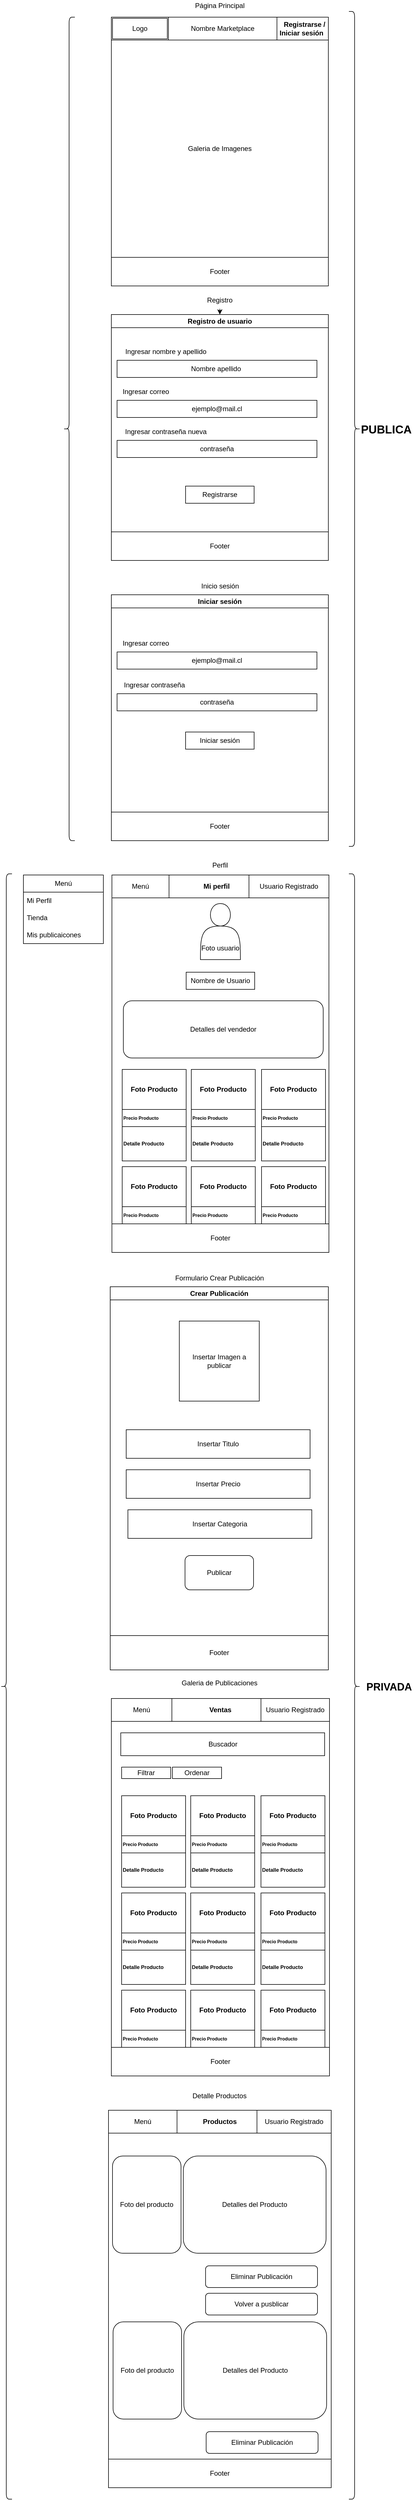 <mxfile version="24.8.9">
  <diagram name="Página-1" id="coxpb1H5rsoyeDELYJOQ">
    <mxGraphModel dx="1500" dy="773" grid="1" gridSize="10" guides="1" tooltips="1" connect="1" arrows="1" fold="1" page="1" pageScale="1" pageWidth="827" pageHeight="1169" math="0" shadow="0">
      <root>
        <mxCell id="0" />
        <mxCell id="1" parent="0" />
        <mxCell id="l4Ie5-A3Zb9upmFPH6ci-3" value="Registrarse /&amp;nbsp;&lt;div&gt;Iniciar sesión&amp;nbsp;&amp;nbsp;&lt;/div&gt;" style="swimlane;whiteSpace=wrap;html=1;startSize=40;align=right;" vertex="1" parent="1">
          <mxGeometry x="224" y="130" width="380" height="470" as="geometry">
            <mxRectangle x="70" y="120" width="100" height="30" as="alternateBounds" />
          </mxGeometry>
        </mxCell>
        <mxCell id="l4Ie5-A3Zb9upmFPH6ci-5" value="Logo" style="shape=ext;double=1;rounded=0;whiteSpace=wrap;html=1;" vertex="1" parent="l4Ie5-A3Zb9upmFPH6ci-3">
          <mxGeometry width="100" height="40" as="geometry" />
        </mxCell>
        <mxCell id="l4Ie5-A3Zb9upmFPH6ci-6" value="Nombre Marketplace" style="rounded=0;whiteSpace=wrap;html=1;" vertex="1" parent="l4Ie5-A3Zb9upmFPH6ci-3">
          <mxGeometry x="100" width="190" height="40" as="geometry" />
        </mxCell>
        <mxCell id="l4Ie5-A3Zb9upmFPH6ci-7" value="Footer" style="rounded=0;whiteSpace=wrap;html=1;" vertex="1" parent="l4Ie5-A3Zb9upmFPH6ci-3">
          <mxGeometry y="420" width="380" height="50" as="geometry" />
        </mxCell>
        <mxCell id="l4Ie5-A3Zb9upmFPH6ci-8" value="Galeria de Imagenes" style="whiteSpace=wrap;html=1;aspect=fixed;" vertex="1" parent="l4Ie5-A3Zb9upmFPH6ci-3">
          <mxGeometry y="40" width="380" height="380" as="geometry" />
        </mxCell>
        <UserObject label="Página Principal" placeholders="1" name="Variable" id="l4Ie5-A3Zb9upmFPH6ci-4">
          <mxCell style="text;html=1;strokeColor=none;fillColor=none;align=center;verticalAlign=middle;whiteSpace=wrap;overflow=hidden;" vertex="1" parent="1">
            <mxGeometry x="309" y="100" width="210" height="20" as="geometry" />
          </mxCell>
        </UserObject>
        <mxCell id="l4Ie5-A3Zb9upmFPH6ci-24" style="edgeStyle=orthogonalEdgeStyle;rounded=0;orthogonalLoop=1;jettySize=auto;html=1;exitX=0.5;exitY=1;exitDx=0;exitDy=0;entryX=0.5;entryY=0;entryDx=0;entryDy=0;" edge="1" parent="1" source="l4Ie5-A3Zb9upmFPH6ci-9" target="l4Ie5-A3Zb9upmFPH6ci-10">
          <mxGeometry relative="1" as="geometry" />
        </mxCell>
        <mxCell id="l4Ie5-A3Zb9upmFPH6ci-9" value="Registro" style="text;html=1;align=center;verticalAlign=middle;whiteSpace=wrap;rounded=0;" vertex="1" parent="1">
          <mxGeometry x="384" y="610" width="60" height="30" as="geometry" />
        </mxCell>
        <mxCell id="l4Ie5-A3Zb9upmFPH6ci-10" value="Registro de usuario" style="swimlane;whiteSpace=wrap;html=1;" vertex="1" parent="1">
          <mxGeometry x="224" y="650" width="380" height="430" as="geometry" />
        </mxCell>
        <mxCell id="l4Ie5-A3Zb9upmFPH6ci-11" value="ejemplo@mail.cl" style="rounded=0;whiteSpace=wrap;html=1;" vertex="1" parent="l4Ie5-A3Zb9upmFPH6ci-10">
          <mxGeometry x="10" y="150" width="350" height="30" as="geometry" />
        </mxCell>
        <mxCell id="l4Ie5-A3Zb9upmFPH6ci-12" value="Footer" style="rounded=0;whiteSpace=wrap;html=1;" vertex="1" parent="l4Ie5-A3Zb9upmFPH6ci-10">
          <mxGeometry y="380" width="380" height="50" as="geometry" />
        </mxCell>
        <mxCell id="l4Ie5-A3Zb9upmFPH6ci-13" value="Ingresar correo" style="text;html=1;align=center;verticalAlign=middle;resizable=0;points=[];autosize=1;strokeColor=none;fillColor=none;" vertex="1" parent="l4Ie5-A3Zb9upmFPH6ci-10">
          <mxGeometry x="10" y="120" width="100" height="30" as="geometry" />
        </mxCell>
        <mxCell id="l4Ie5-A3Zb9upmFPH6ci-14" value="Ingresar contraseña nueva" style="text;html=1;align=center;verticalAlign=middle;resizable=0;points=[];autosize=1;strokeColor=none;fillColor=none;" vertex="1" parent="l4Ie5-A3Zb9upmFPH6ci-10">
          <mxGeometry x="10" y="190" width="170" height="30" as="geometry" />
        </mxCell>
        <mxCell id="l4Ie5-A3Zb9upmFPH6ci-16" value="contraseña" style="rounded=0;whiteSpace=wrap;html=1;" vertex="1" parent="l4Ie5-A3Zb9upmFPH6ci-10">
          <mxGeometry x="10" y="220" width="350" height="30" as="geometry" />
        </mxCell>
        <mxCell id="l4Ie5-A3Zb9upmFPH6ci-17" value="Nombre apellido&amp;nbsp;" style="rounded=0;whiteSpace=wrap;html=1;" vertex="1" parent="l4Ie5-A3Zb9upmFPH6ci-10">
          <mxGeometry x="10" y="80" width="350" height="30" as="geometry" />
        </mxCell>
        <mxCell id="l4Ie5-A3Zb9upmFPH6ci-18" value="Ingresar nombre y apellido" style="text;html=1;align=center;verticalAlign=middle;resizable=0;points=[];autosize=1;strokeColor=none;fillColor=none;" vertex="1" parent="l4Ie5-A3Zb9upmFPH6ci-10">
          <mxGeometry x="10" y="50" width="170" height="30" as="geometry" />
        </mxCell>
        <mxCell id="l4Ie5-A3Zb9upmFPH6ci-19" value="Registrarse" style="rounded=0;whiteSpace=wrap;html=1;" vertex="1" parent="l4Ie5-A3Zb9upmFPH6ci-10">
          <mxGeometry x="130" y="300" width="120" height="30" as="geometry" />
        </mxCell>
        <mxCell id="l4Ie5-A3Zb9upmFPH6ci-26" value="Iniciar sesión" style="swimlane;whiteSpace=wrap;html=1;" vertex="1" parent="1">
          <mxGeometry x="224" y="1140" width="380" height="430" as="geometry" />
        </mxCell>
        <mxCell id="l4Ie5-A3Zb9upmFPH6ci-27" value="ejemplo@mail.cl" style="rounded=0;whiteSpace=wrap;html=1;" vertex="1" parent="l4Ie5-A3Zb9upmFPH6ci-26">
          <mxGeometry x="10" y="100" width="350" height="30" as="geometry" />
        </mxCell>
        <mxCell id="l4Ie5-A3Zb9upmFPH6ci-28" value="Footer" style="rounded=0;whiteSpace=wrap;html=1;" vertex="1" parent="l4Ie5-A3Zb9upmFPH6ci-26">
          <mxGeometry y="380" width="380" height="50" as="geometry" />
        </mxCell>
        <mxCell id="l4Ie5-A3Zb9upmFPH6ci-29" value="Ingresar correo" style="text;html=1;align=center;verticalAlign=middle;resizable=0;points=[];autosize=1;strokeColor=none;fillColor=none;" vertex="1" parent="l4Ie5-A3Zb9upmFPH6ci-26">
          <mxGeometry x="10" y="70" width="100" height="30" as="geometry" />
        </mxCell>
        <mxCell id="l4Ie5-A3Zb9upmFPH6ci-30" value="Ingresar contraseña" style="text;html=1;align=center;verticalAlign=middle;resizable=0;points=[];autosize=1;strokeColor=none;fillColor=none;" vertex="1" parent="l4Ie5-A3Zb9upmFPH6ci-26">
          <mxGeometry x="10" y="143" width="130" height="30" as="geometry" />
        </mxCell>
        <mxCell id="l4Ie5-A3Zb9upmFPH6ci-31" value="contraseña" style="rounded=0;whiteSpace=wrap;html=1;" vertex="1" parent="l4Ie5-A3Zb9upmFPH6ci-26">
          <mxGeometry x="10" y="173" width="350" height="30" as="geometry" />
        </mxCell>
        <mxCell id="l4Ie5-A3Zb9upmFPH6ci-34" value="Iniciar sesión" style="rounded=0;whiteSpace=wrap;html=1;" vertex="1" parent="l4Ie5-A3Zb9upmFPH6ci-26">
          <mxGeometry x="130" y="240" width="120" height="30" as="geometry" />
        </mxCell>
        <mxCell id="l4Ie5-A3Zb9upmFPH6ci-35" value="Inicio sesión" style="text;html=1;align=center;verticalAlign=middle;resizable=0;points=[];autosize=1;strokeColor=none;fillColor=none;" vertex="1" parent="1">
          <mxGeometry x="369" y="1110" width="90" height="30" as="geometry" />
        </mxCell>
        <mxCell id="l4Ie5-A3Zb9upmFPH6ci-43" value="Mi perfil&amp;nbsp; &amp;nbsp;&amp;nbsp;" style="swimlane;whiteSpace=wrap;html=1;startSize=40;" vertex="1" parent="1">
          <mxGeometry x="225" y="1630" width="380" height="660" as="geometry" />
        </mxCell>
        <mxCell id="l4Ie5-A3Zb9upmFPH6ci-45" value="Footer" style="rounded=0;whiteSpace=wrap;html=1;" vertex="1" parent="l4Ie5-A3Zb9upmFPH6ci-43">
          <mxGeometry y="610" width="380" height="50" as="geometry" />
        </mxCell>
        <mxCell id="l4Ie5-A3Zb9upmFPH6ci-51" value="Nombre de Usuario" style="rounded=0;whiteSpace=wrap;html=1;" vertex="1" parent="l4Ie5-A3Zb9upmFPH6ci-43">
          <mxGeometry x="130" y="170" width="120" height="30" as="geometry" />
        </mxCell>
        <mxCell id="l4Ie5-A3Zb9upmFPH6ci-52" value="&lt;h1 style=&quot;margin-top: 0px;&quot;&gt;&lt;br&gt;&lt;/h1&gt;&lt;p&gt;&lt;br&gt;&lt;/p&gt;" style="text;html=1;whiteSpace=wrap;overflow=hidden;rounded=0;" vertex="1" parent="l4Ie5-A3Zb9upmFPH6ci-43">
          <mxGeometry x="16" y="200" width="364" height="120" as="geometry" />
        </mxCell>
        <mxCell id="l4Ie5-A3Zb9upmFPH6ci-53" value="Detalles del vendedor" style="rounded=1;whiteSpace=wrap;html=1;" vertex="1" parent="l4Ie5-A3Zb9upmFPH6ci-43">
          <mxGeometry x="20" y="220" width="350" height="100" as="geometry" />
        </mxCell>
        <mxCell id="l4Ie5-A3Zb9upmFPH6ci-54" value="&lt;div&gt;&lt;br&gt;&lt;/div&gt;&lt;div&gt;&lt;br&gt;&lt;/div&gt;&lt;div&gt;&lt;br&gt;&lt;/div&gt;&lt;div&gt;&lt;br&gt;&lt;/div&gt;Foto usuario" style="shape=actor;whiteSpace=wrap;html=1;" vertex="1" parent="l4Ie5-A3Zb9upmFPH6ci-43">
          <mxGeometry x="155" y="50" width="70" height="98" as="geometry" />
        </mxCell>
        <mxCell id="l4Ie5-A3Zb9upmFPH6ci-110" value="Foto Producto" style="swimlane;whiteSpace=wrap;html=1;startSize=70;align=center;" vertex="1" parent="l4Ie5-A3Zb9upmFPH6ci-43">
          <mxGeometry x="262" y="340" width="112" height="160" as="geometry" />
        </mxCell>
        <mxCell id="l4Ie5-A3Zb9upmFPH6ci-111" value="Precio Producto" style="whiteSpace=wrap;html=1;fontSize=8;align=left;fontStyle=1" vertex="1" parent="l4Ie5-A3Zb9upmFPH6ci-110">
          <mxGeometry y="70" width="112" height="30" as="geometry" />
        </mxCell>
        <mxCell id="l4Ie5-A3Zb9upmFPH6ci-112" value="Detalle Producto" style="whiteSpace=wrap;html=1;align=left;fontSize=9;fontStyle=1" vertex="1" parent="l4Ie5-A3Zb9upmFPH6ci-110">
          <mxGeometry y="100" width="112" height="60" as="geometry" />
        </mxCell>
        <mxCell id="l4Ie5-A3Zb9upmFPH6ci-113" value="Foto Producto" style="swimlane;whiteSpace=wrap;html=1;startSize=70;align=center;" vertex="1" parent="l4Ie5-A3Zb9upmFPH6ci-43">
          <mxGeometry x="139" y="340" width="112" height="160" as="geometry" />
        </mxCell>
        <mxCell id="l4Ie5-A3Zb9upmFPH6ci-114" value="Precio Producto" style="whiteSpace=wrap;html=1;fontSize=8;align=left;fontStyle=1" vertex="1" parent="l4Ie5-A3Zb9upmFPH6ci-113">
          <mxGeometry y="70" width="112" height="30" as="geometry" />
        </mxCell>
        <mxCell id="l4Ie5-A3Zb9upmFPH6ci-115" value="Detalle Producto" style="whiteSpace=wrap;html=1;align=left;fontSize=9;fontStyle=1" vertex="1" parent="l4Ie5-A3Zb9upmFPH6ci-113">
          <mxGeometry y="100" width="112" height="60" as="geometry" />
        </mxCell>
        <mxCell id="l4Ie5-A3Zb9upmFPH6ci-116" value="Foto Producto" style="swimlane;whiteSpace=wrap;html=1;startSize=70;align=center;" vertex="1" parent="l4Ie5-A3Zb9upmFPH6ci-43">
          <mxGeometry x="18" y="340" width="112" height="160" as="geometry" />
        </mxCell>
        <mxCell id="l4Ie5-A3Zb9upmFPH6ci-117" value="Precio Producto" style="whiteSpace=wrap;html=1;fontSize=8;align=left;fontStyle=1" vertex="1" parent="l4Ie5-A3Zb9upmFPH6ci-116">
          <mxGeometry y="70" width="112" height="30" as="geometry" />
        </mxCell>
        <mxCell id="l4Ie5-A3Zb9upmFPH6ci-118" value="Detalle Producto" style="whiteSpace=wrap;html=1;align=left;fontSize=9;fontStyle=1" vertex="1" parent="l4Ie5-A3Zb9upmFPH6ci-116">
          <mxGeometry y="100" width="112" height="60" as="geometry" />
        </mxCell>
        <mxCell id="l4Ie5-A3Zb9upmFPH6ci-123" value="" style="group" vertex="1" connectable="0" parent="l4Ie5-A3Zb9upmFPH6ci-43">
          <mxGeometry x="18" y="510" width="112" height="100" as="geometry" />
        </mxCell>
        <mxCell id="l4Ie5-A3Zb9upmFPH6ci-119" value="Foto Producto" style="swimlane;whiteSpace=wrap;html=1;startSize=70;align=center;" vertex="1" parent="l4Ie5-A3Zb9upmFPH6ci-123">
          <mxGeometry width="112" height="70" as="geometry" />
        </mxCell>
        <mxCell id="l4Ie5-A3Zb9upmFPH6ci-122" value="Precio Producto" style="whiteSpace=wrap;html=1;fontSize=8;align=left;fontStyle=1" vertex="1" parent="l4Ie5-A3Zb9upmFPH6ci-123">
          <mxGeometry y="70" width="112" height="30" as="geometry" />
        </mxCell>
        <mxCell id="l4Ie5-A3Zb9upmFPH6ci-124" value="" style="group" vertex="1" connectable="0" parent="l4Ie5-A3Zb9upmFPH6ci-43">
          <mxGeometry x="139" y="510" width="112" height="100" as="geometry" />
        </mxCell>
        <mxCell id="l4Ie5-A3Zb9upmFPH6ci-125" value="Foto Producto" style="swimlane;whiteSpace=wrap;html=1;startSize=70;align=center;" vertex="1" parent="l4Ie5-A3Zb9upmFPH6ci-124">
          <mxGeometry width="112" height="70" as="geometry" />
        </mxCell>
        <mxCell id="l4Ie5-A3Zb9upmFPH6ci-126" value="Precio Producto" style="whiteSpace=wrap;html=1;fontSize=8;align=left;fontStyle=1" vertex="1" parent="l4Ie5-A3Zb9upmFPH6ci-124">
          <mxGeometry y="70" width="112" height="30" as="geometry" />
        </mxCell>
        <mxCell id="l4Ie5-A3Zb9upmFPH6ci-127" value="" style="group" vertex="1" connectable="0" parent="l4Ie5-A3Zb9upmFPH6ci-43">
          <mxGeometry x="262" y="510" width="112" height="100" as="geometry" />
        </mxCell>
        <mxCell id="l4Ie5-A3Zb9upmFPH6ci-128" value="Foto Producto" style="swimlane;whiteSpace=wrap;html=1;startSize=70;align=center;" vertex="1" parent="l4Ie5-A3Zb9upmFPH6ci-127">
          <mxGeometry width="112" height="70" as="geometry" />
        </mxCell>
        <mxCell id="l4Ie5-A3Zb9upmFPH6ci-129" value="Precio Producto" style="whiteSpace=wrap;html=1;fontSize=8;align=left;fontStyle=1" vertex="1" parent="l4Ie5-A3Zb9upmFPH6ci-127">
          <mxGeometry y="70" width="112" height="30" as="geometry" />
        </mxCell>
        <mxCell id="l4Ie5-A3Zb9upmFPH6ci-204" value="Usuario Registrado" style="rounded=0;whiteSpace=wrap;html=1;" vertex="1" parent="l4Ie5-A3Zb9upmFPH6ci-43">
          <mxGeometry x="240" width="140" height="40" as="geometry" />
        </mxCell>
        <mxCell id="l4Ie5-A3Zb9upmFPH6ci-205" value="Menú" style="rounded=0;whiteSpace=wrap;html=1;" vertex="1" parent="l4Ie5-A3Zb9upmFPH6ci-43">
          <mxGeometry width="100" height="40" as="geometry" />
        </mxCell>
        <mxCell id="l4Ie5-A3Zb9upmFPH6ci-130" value="Perfil" style="text;html=1;align=center;verticalAlign=middle;resizable=0;points=[];autosize=1;strokeColor=none;fillColor=none;" vertex="1" parent="1">
          <mxGeometry x="389" y="1598" width="50" height="30" as="geometry" />
        </mxCell>
        <mxCell id="l4Ie5-A3Zb9upmFPH6ci-131" value="Crear Publicación" style="swimlane;whiteSpace=wrap;html=1;" vertex="1" parent="1">
          <mxGeometry x="222" y="2350" width="382" height="670" as="geometry" />
        </mxCell>
        <mxCell id="l4Ie5-A3Zb9upmFPH6ci-132" value="Footer" style="rounded=0;whiteSpace=wrap;html=1;" vertex="1" parent="l4Ie5-A3Zb9upmFPH6ci-131">
          <mxGeometry y="610" width="382" height="60" as="geometry" />
        </mxCell>
        <mxCell id="l4Ie5-A3Zb9upmFPH6ci-160" value="Insertar Imagen a publicar" style="whiteSpace=wrap;html=1;aspect=fixed;" vertex="1" parent="l4Ie5-A3Zb9upmFPH6ci-131">
          <mxGeometry x="121" y="60" width="140" height="140" as="geometry" />
        </mxCell>
        <mxCell id="l4Ie5-A3Zb9upmFPH6ci-161" value="Insertar Titulo" style="rounded=0;whiteSpace=wrap;html=1;" vertex="1" parent="l4Ie5-A3Zb9upmFPH6ci-131">
          <mxGeometry x="28" y="250" width="322" height="50" as="geometry" />
        </mxCell>
        <mxCell id="l4Ie5-A3Zb9upmFPH6ci-167" value="Insertar Precio" style="rounded=0;whiteSpace=wrap;html=1;" vertex="1" parent="l4Ie5-A3Zb9upmFPH6ci-131">
          <mxGeometry x="28" y="320" width="322" height="50" as="geometry" />
        </mxCell>
        <mxCell id="l4Ie5-A3Zb9upmFPH6ci-168" value="Insertar Categoria" style="rounded=0;whiteSpace=wrap;html=1;" vertex="1" parent="l4Ie5-A3Zb9upmFPH6ci-131">
          <mxGeometry x="31" y="390" width="322" height="50" as="geometry" />
        </mxCell>
        <mxCell id="l4Ie5-A3Zb9upmFPH6ci-169" value="Publicar" style="rounded=1;whiteSpace=wrap;html=1;" vertex="1" parent="l4Ie5-A3Zb9upmFPH6ci-131">
          <mxGeometry x="131" y="470" width="120" height="60" as="geometry" />
        </mxCell>
        <mxCell id="l4Ie5-A3Zb9upmFPH6ci-156" value="Formulario Crear Publicación" style="text;html=1;align=center;verticalAlign=middle;resizable=0;points=[];autosize=1;strokeColor=none;fillColor=none;" vertex="1" parent="1">
          <mxGeometry x="323" y="2320" width="180" height="30" as="geometry" />
        </mxCell>
        <mxCell id="l4Ie5-A3Zb9upmFPH6ci-170" value="Ventas" style="swimlane;whiteSpace=wrap;html=1;startSize=40;" vertex="1" parent="1">
          <mxGeometry x="224" y="3070" width="382" height="660" as="geometry" />
        </mxCell>
        <mxCell id="l4Ie5-A3Zb9upmFPH6ci-171" value="Footer" style="rounded=0;whiteSpace=wrap;html=1;" vertex="1" parent="l4Ie5-A3Zb9upmFPH6ci-170">
          <mxGeometry y="610" width="382" height="50" as="geometry" />
        </mxCell>
        <mxCell id="l4Ie5-A3Zb9upmFPH6ci-173" value="&lt;h1 style=&quot;margin-top: 0px;&quot;&gt;&lt;br&gt;&lt;/h1&gt;&lt;p&gt;&lt;br&gt;&lt;/p&gt;" style="text;html=1;whiteSpace=wrap;overflow=hidden;rounded=0;" vertex="1" parent="l4Ie5-A3Zb9upmFPH6ci-170">
          <mxGeometry x="16" y="200" width="364" height="120" as="geometry" />
        </mxCell>
        <mxCell id="l4Ie5-A3Zb9upmFPH6ci-176" value="Foto Producto" style="swimlane;whiteSpace=wrap;html=1;startSize=70;align=center;" vertex="1" parent="l4Ie5-A3Zb9upmFPH6ci-170">
          <mxGeometry x="262" y="340" width="112" height="160" as="geometry" />
        </mxCell>
        <mxCell id="l4Ie5-A3Zb9upmFPH6ci-177" value="Precio Producto" style="whiteSpace=wrap;html=1;fontSize=8;align=left;fontStyle=1" vertex="1" parent="l4Ie5-A3Zb9upmFPH6ci-176">
          <mxGeometry y="70" width="112" height="30" as="geometry" />
        </mxCell>
        <mxCell id="l4Ie5-A3Zb9upmFPH6ci-178" value="Detalle Producto" style="whiteSpace=wrap;html=1;align=left;fontSize=9;fontStyle=1" vertex="1" parent="l4Ie5-A3Zb9upmFPH6ci-176">
          <mxGeometry y="100" width="112" height="60" as="geometry" />
        </mxCell>
        <mxCell id="l4Ie5-A3Zb9upmFPH6ci-179" value="Foto Producto" style="swimlane;whiteSpace=wrap;html=1;startSize=70;align=center;" vertex="1" parent="l4Ie5-A3Zb9upmFPH6ci-170">
          <mxGeometry x="139" y="340" width="112" height="160" as="geometry" />
        </mxCell>
        <mxCell id="l4Ie5-A3Zb9upmFPH6ci-180" value="Precio Producto" style="whiteSpace=wrap;html=1;fontSize=8;align=left;fontStyle=1" vertex="1" parent="l4Ie5-A3Zb9upmFPH6ci-179">
          <mxGeometry y="70" width="112" height="30" as="geometry" />
        </mxCell>
        <mxCell id="l4Ie5-A3Zb9upmFPH6ci-181" value="Detalle Producto" style="whiteSpace=wrap;html=1;align=left;fontSize=9;fontStyle=1" vertex="1" parent="l4Ie5-A3Zb9upmFPH6ci-179">
          <mxGeometry y="100" width="112" height="60" as="geometry" />
        </mxCell>
        <mxCell id="l4Ie5-A3Zb9upmFPH6ci-182" value="Foto Producto" style="swimlane;whiteSpace=wrap;html=1;startSize=70;align=center;" vertex="1" parent="l4Ie5-A3Zb9upmFPH6ci-170">
          <mxGeometry x="18" y="340" width="112" height="160" as="geometry" />
        </mxCell>
        <mxCell id="l4Ie5-A3Zb9upmFPH6ci-183" value="Precio Producto" style="whiteSpace=wrap;html=1;fontSize=8;align=left;fontStyle=1" vertex="1" parent="l4Ie5-A3Zb9upmFPH6ci-182">
          <mxGeometry y="70" width="112" height="30" as="geometry" />
        </mxCell>
        <mxCell id="l4Ie5-A3Zb9upmFPH6ci-184" value="Detalle Producto" style="whiteSpace=wrap;html=1;align=left;fontSize=9;fontStyle=1" vertex="1" parent="l4Ie5-A3Zb9upmFPH6ci-182">
          <mxGeometry y="100" width="112" height="60" as="geometry" />
        </mxCell>
        <mxCell id="l4Ie5-A3Zb9upmFPH6ci-185" value="" style="group" vertex="1" connectable="0" parent="l4Ie5-A3Zb9upmFPH6ci-170">
          <mxGeometry x="18" y="510" width="112" height="100" as="geometry" />
        </mxCell>
        <mxCell id="l4Ie5-A3Zb9upmFPH6ci-186" value="Foto Producto" style="swimlane;whiteSpace=wrap;html=1;startSize=70;align=center;" vertex="1" parent="l4Ie5-A3Zb9upmFPH6ci-185">
          <mxGeometry width="112" height="70" as="geometry" />
        </mxCell>
        <mxCell id="l4Ie5-A3Zb9upmFPH6ci-187" value="Precio Producto" style="whiteSpace=wrap;html=1;fontSize=8;align=left;fontStyle=1" vertex="1" parent="l4Ie5-A3Zb9upmFPH6ci-185">
          <mxGeometry y="70" width="112" height="30" as="geometry" />
        </mxCell>
        <mxCell id="l4Ie5-A3Zb9upmFPH6ci-188" value="" style="group" vertex="1" connectable="0" parent="l4Ie5-A3Zb9upmFPH6ci-170">
          <mxGeometry x="139" y="510" width="112" height="100" as="geometry" />
        </mxCell>
        <mxCell id="l4Ie5-A3Zb9upmFPH6ci-189" value="Foto Producto" style="swimlane;whiteSpace=wrap;html=1;startSize=70;align=center;" vertex="1" parent="l4Ie5-A3Zb9upmFPH6ci-188">
          <mxGeometry width="112" height="70" as="geometry" />
        </mxCell>
        <mxCell id="l4Ie5-A3Zb9upmFPH6ci-190" value="Precio Producto" style="whiteSpace=wrap;html=1;fontSize=8;align=left;fontStyle=1" vertex="1" parent="l4Ie5-A3Zb9upmFPH6ci-188">
          <mxGeometry y="70" width="112" height="30" as="geometry" />
        </mxCell>
        <mxCell id="l4Ie5-A3Zb9upmFPH6ci-191" value="" style="group" vertex="1" connectable="0" parent="l4Ie5-A3Zb9upmFPH6ci-170">
          <mxGeometry x="262" y="510" width="112" height="100" as="geometry" />
        </mxCell>
        <mxCell id="l4Ie5-A3Zb9upmFPH6ci-192" value="Foto Producto" style="swimlane;whiteSpace=wrap;html=1;startSize=70;align=center;" vertex="1" parent="l4Ie5-A3Zb9upmFPH6ci-191">
          <mxGeometry width="112" height="70" as="geometry" />
        </mxCell>
        <mxCell id="l4Ie5-A3Zb9upmFPH6ci-193" value="Precio Producto" style="whiteSpace=wrap;html=1;fontSize=8;align=left;fontStyle=1" vertex="1" parent="l4Ie5-A3Zb9upmFPH6ci-191">
          <mxGeometry y="70" width="112" height="30" as="geometry" />
        </mxCell>
        <mxCell id="l4Ie5-A3Zb9upmFPH6ci-195" value="Foto Producto" style="swimlane;whiteSpace=wrap;html=1;startSize=70;align=center;" vertex="1" parent="l4Ie5-A3Zb9upmFPH6ci-170">
          <mxGeometry x="18" y="170" width="112" height="160" as="geometry" />
        </mxCell>
        <mxCell id="l4Ie5-A3Zb9upmFPH6ci-196" value="Precio Producto" style="whiteSpace=wrap;html=1;fontSize=8;align=left;fontStyle=1" vertex="1" parent="l4Ie5-A3Zb9upmFPH6ci-195">
          <mxGeometry y="70" width="112" height="30" as="geometry" />
        </mxCell>
        <mxCell id="l4Ie5-A3Zb9upmFPH6ci-197" value="Detalle Producto" style="whiteSpace=wrap;html=1;align=left;fontSize=9;fontStyle=1" vertex="1" parent="l4Ie5-A3Zb9upmFPH6ci-195">
          <mxGeometry y="100" width="112" height="60" as="geometry" />
        </mxCell>
        <mxCell id="l4Ie5-A3Zb9upmFPH6ci-198" value="Foto Producto" style="swimlane;whiteSpace=wrap;html=1;startSize=70;align=center;" vertex="1" parent="l4Ie5-A3Zb9upmFPH6ci-170">
          <mxGeometry x="139" y="170" width="112" height="160" as="geometry" />
        </mxCell>
        <mxCell id="l4Ie5-A3Zb9upmFPH6ci-199" value="Precio Producto" style="whiteSpace=wrap;html=1;fontSize=8;align=left;fontStyle=1" vertex="1" parent="l4Ie5-A3Zb9upmFPH6ci-198">
          <mxGeometry y="70" width="112" height="30" as="geometry" />
        </mxCell>
        <mxCell id="l4Ie5-A3Zb9upmFPH6ci-200" value="Detalle Producto" style="whiteSpace=wrap;html=1;align=left;fontSize=9;fontStyle=1" vertex="1" parent="l4Ie5-A3Zb9upmFPH6ci-198">
          <mxGeometry y="100" width="112" height="60" as="geometry" />
        </mxCell>
        <mxCell id="l4Ie5-A3Zb9upmFPH6ci-201" value="Foto Producto" style="swimlane;whiteSpace=wrap;html=1;startSize=70;align=center;" vertex="1" parent="l4Ie5-A3Zb9upmFPH6ci-170">
          <mxGeometry x="262" y="170" width="112" height="160" as="geometry" />
        </mxCell>
        <mxCell id="l4Ie5-A3Zb9upmFPH6ci-202" value="Precio Producto" style="whiteSpace=wrap;html=1;fontSize=8;align=left;fontStyle=1" vertex="1" parent="l4Ie5-A3Zb9upmFPH6ci-201">
          <mxGeometry y="70" width="112" height="30" as="geometry" />
        </mxCell>
        <mxCell id="l4Ie5-A3Zb9upmFPH6ci-203" value="Detalle Producto" style="whiteSpace=wrap;html=1;align=left;fontSize=9;fontStyle=1" vertex="1" parent="l4Ie5-A3Zb9upmFPH6ci-201">
          <mxGeometry y="100" width="112" height="60" as="geometry" />
        </mxCell>
        <mxCell id="l4Ie5-A3Zb9upmFPH6ci-206" value="Buscador" style="rounded=0;whiteSpace=wrap;html=1;" vertex="1" parent="l4Ie5-A3Zb9upmFPH6ci-170">
          <mxGeometry x="16.5" y="60" width="357" height="40" as="geometry" />
        </mxCell>
        <mxCell id="l4Ie5-A3Zb9upmFPH6ci-209" value="Usuario Registrado" style="rounded=0;whiteSpace=wrap;html=1;" vertex="1" parent="l4Ie5-A3Zb9upmFPH6ci-170">
          <mxGeometry x="262" width="120" height="40" as="geometry" />
        </mxCell>
        <mxCell id="l4Ie5-A3Zb9upmFPH6ci-210" value="Menú" style="rounded=0;whiteSpace=wrap;html=1;" vertex="1" parent="l4Ie5-A3Zb9upmFPH6ci-170">
          <mxGeometry width="106" height="40" as="geometry" />
        </mxCell>
        <mxCell id="l4Ie5-A3Zb9upmFPH6ci-211" value="Filtrar" style="rounded=0;whiteSpace=wrap;html=1;" vertex="1" parent="l4Ie5-A3Zb9upmFPH6ci-170">
          <mxGeometry x="18" y="120" width="86" height="20" as="geometry" />
        </mxCell>
        <mxCell id="l4Ie5-A3Zb9upmFPH6ci-212" value="Ordenar" style="rounded=0;whiteSpace=wrap;html=1;" vertex="1" parent="l4Ie5-A3Zb9upmFPH6ci-170">
          <mxGeometry x="107" y="120" width="86" height="20" as="geometry" />
        </mxCell>
        <mxCell id="l4Ie5-A3Zb9upmFPH6ci-194" value="Galeria de Publicaciones" style="text;html=1;align=center;verticalAlign=middle;resizable=0;points=[];autosize=1;strokeColor=none;fillColor=none;" vertex="1" parent="1">
          <mxGeometry x="333" y="3028" width="160" height="30" as="geometry" />
        </mxCell>
        <mxCell id="l4Ie5-A3Zb9upmFPH6ci-220" value="Detalle Productos" style="text;html=1;align=center;verticalAlign=middle;resizable=0;points=[];autosize=1;strokeColor=none;fillColor=none;" vertex="1" parent="1">
          <mxGeometry x="353" y="3750" width="120" height="30" as="geometry" />
        </mxCell>
        <mxCell id="l4Ie5-A3Zb9upmFPH6ci-221" value="Productos" style="swimlane;whiteSpace=wrap;html=1;startSize=40;" vertex="1" parent="1">
          <mxGeometry x="219" y="3790" width="390" height="660" as="geometry" />
        </mxCell>
        <mxCell id="l4Ie5-A3Zb9upmFPH6ci-222" value="Footer" style="rounded=0;whiteSpace=wrap;html=1;" vertex="1" parent="l4Ie5-A3Zb9upmFPH6ci-221">
          <mxGeometry y="610" width="390" height="50" as="geometry" />
        </mxCell>
        <mxCell id="l4Ie5-A3Zb9upmFPH6ci-225" value="Detalles del Producto" style="rounded=1;whiteSpace=wrap;html=1;" vertex="1" parent="l4Ie5-A3Zb9upmFPH6ci-221">
          <mxGeometry x="131" y="80" width="250" height="170" as="geometry" />
        </mxCell>
        <mxCell id="l4Ie5-A3Zb9upmFPH6ci-245" value="Usuario Registrado" style="rounded=0;whiteSpace=wrap;html=1;" vertex="1" parent="l4Ie5-A3Zb9upmFPH6ci-221">
          <mxGeometry x="260" width="130" height="40" as="geometry" />
        </mxCell>
        <mxCell id="l4Ie5-A3Zb9upmFPH6ci-246" value="Menú" style="rounded=0;whiteSpace=wrap;html=1;" vertex="1" parent="l4Ie5-A3Zb9upmFPH6ci-221">
          <mxGeometry width="120" height="40" as="geometry" />
        </mxCell>
        <mxCell id="l4Ie5-A3Zb9upmFPH6ci-247" value="Foto del producto" style="rounded=1;whiteSpace=wrap;html=1;" vertex="1" parent="l4Ie5-A3Zb9upmFPH6ci-221">
          <mxGeometry x="7" y="80" width="120" height="170" as="geometry" />
        </mxCell>
        <mxCell id="l4Ie5-A3Zb9upmFPH6ci-248" value="Eliminar Publicación" style="rounded=1;whiteSpace=wrap;html=1;" vertex="1" parent="l4Ie5-A3Zb9upmFPH6ci-221">
          <mxGeometry x="170" y="272" width="196" height="38" as="geometry" />
        </mxCell>
        <mxCell id="l4Ie5-A3Zb9upmFPH6ci-249" value="Volver a pusblicar" style="rounded=1;whiteSpace=wrap;html=1;" vertex="1" parent="l4Ie5-A3Zb9upmFPH6ci-221">
          <mxGeometry x="170" y="320" width="196" height="38" as="geometry" />
        </mxCell>
        <mxCell id="l4Ie5-A3Zb9upmFPH6ci-255" value="Detalles del Producto" style="rounded=1;whiteSpace=wrap;html=1;" vertex="1" parent="l4Ie5-A3Zb9upmFPH6ci-221">
          <mxGeometry x="132" y="370" width="250" height="170" as="geometry" />
        </mxCell>
        <mxCell id="l4Ie5-A3Zb9upmFPH6ci-256" value="Foto del producto" style="rounded=1;whiteSpace=wrap;html=1;" vertex="1" parent="l4Ie5-A3Zb9upmFPH6ci-221">
          <mxGeometry x="8" y="370" width="120" height="170" as="geometry" />
        </mxCell>
        <mxCell id="l4Ie5-A3Zb9upmFPH6ci-257" value="Eliminar Publicación" style="rounded=1;whiteSpace=wrap;html=1;" vertex="1" parent="l4Ie5-A3Zb9upmFPH6ci-221">
          <mxGeometry x="171" y="562" width="196" height="38" as="geometry" />
        </mxCell>
        <mxCell id="l4Ie5-A3Zb9upmFPH6ci-251" value="Menú" style="swimlane;fontStyle=0;childLayout=stackLayout;horizontal=1;startSize=30;horizontalStack=0;resizeParent=1;resizeParentMax=0;resizeLast=0;collapsible=1;marginBottom=0;whiteSpace=wrap;html=1;" vertex="1" parent="1">
          <mxGeometry x="70" y="1630" width="140" height="120" as="geometry" />
        </mxCell>
        <mxCell id="l4Ie5-A3Zb9upmFPH6ci-252" value="Mi Perfil" style="text;strokeColor=none;fillColor=none;align=left;verticalAlign=middle;spacingLeft=4;spacingRight=4;overflow=hidden;points=[[0,0.5],[1,0.5]];portConstraint=eastwest;rotatable=0;whiteSpace=wrap;html=1;" vertex="1" parent="l4Ie5-A3Zb9upmFPH6ci-251">
          <mxGeometry y="30" width="140" height="30" as="geometry" />
        </mxCell>
        <mxCell id="l4Ie5-A3Zb9upmFPH6ci-253" value="Tienda" style="text;strokeColor=none;fillColor=none;align=left;verticalAlign=middle;spacingLeft=4;spacingRight=4;overflow=hidden;points=[[0,0.5],[1,0.5]];portConstraint=eastwest;rotatable=0;whiteSpace=wrap;html=1;" vertex="1" parent="l4Ie5-A3Zb9upmFPH6ci-251">
          <mxGeometry y="60" width="140" height="30" as="geometry" />
        </mxCell>
        <mxCell id="l4Ie5-A3Zb9upmFPH6ci-254" value="Mis publicaicones" style="text;strokeColor=none;fillColor=none;align=left;verticalAlign=middle;spacingLeft=4;spacingRight=4;overflow=hidden;points=[[0,0.5],[1,0.5]];portConstraint=eastwest;rotatable=0;whiteSpace=wrap;html=1;" vertex="1" parent="l4Ie5-A3Zb9upmFPH6ci-251">
          <mxGeometry y="90" width="140" height="30" as="geometry" />
        </mxCell>
        <mxCell id="l4Ie5-A3Zb9upmFPH6ci-260" value="" style="shape=curlyBracket;whiteSpace=wrap;html=1;rounded=1;labelPosition=left;verticalLabelPosition=middle;align=right;verticalAlign=middle;" vertex="1" parent="1">
          <mxGeometry x="140" y="130" width="20" height="1440" as="geometry" />
        </mxCell>
        <mxCell id="l4Ie5-A3Zb9upmFPH6ci-261" value="" style="shape=curlyBracket;whiteSpace=wrap;html=1;rounded=1;flipH=1;labelPosition=right;verticalLabelPosition=middle;align=left;verticalAlign=middle;" vertex="1" parent="1">
          <mxGeometry x="640" y="120" width="20" height="1460" as="geometry" />
        </mxCell>
        <mxCell id="l4Ie5-A3Zb9upmFPH6ci-262" value="PUBLICA" style="text;html=1;align=center;verticalAlign=middle;resizable=0;points=[];autosize=1;strokeColor=none;fillColor=none;fontSize=20;fontStyle=1" vertex="1" parent="1">
          <mxGeometry x="650" y="830" width="110" height="40" as="geometry" />
        </mxCell>
        <mxCell id="l4Ie5-A3Zb9upmFPH6ci-263" value="" style="shape=curlyBracket;whiteSpace=wrap;html=1;rounded=1;labelPosition=left;verticalLabelPosition=middle;align=right;verticalAlign=middle;" vertex="1" parent="1">
          <mxGeometry x="30" y="1628" width="20" height="2842" as="geometry" />
        </mxCell>
        <mxCell id="l4Ie5-A3Zb9upmFPH6ci-265" value="" style="shape=curlyBracket;whiteSpace=wrap;html=1;rounded=1;flipH=1;labelPosition=right;verticalLabelPosition=middle;align=left;verticalAlign=middle;" vertex="1" parent="1">
          <mxGeometry x="640" y="1628" width="20" height="2842" as="geometry" />
        </mxCell>
        <mxCell id="l4Ie5-A3Zb9upmFPH6ci-266" value="&lt;b&gt;&lt;font style=&quot;font-size: 18px;&quot;&gt;PRIVADA&lt;/font&gt;&lt;/b&gt;" style="text;html=1;align=center;verticalAlign=middle;resizable=0;points=[];autosize=1;strokeColor=none;fillColor=none;" vertex="1" parent="1">
          <mxGeometry x="660" y="3030" width="100" height="40" as="geometry" />
        </mxCell>
      </root>
    </mxGraphModel>
  </diagram>
</mxfile>

